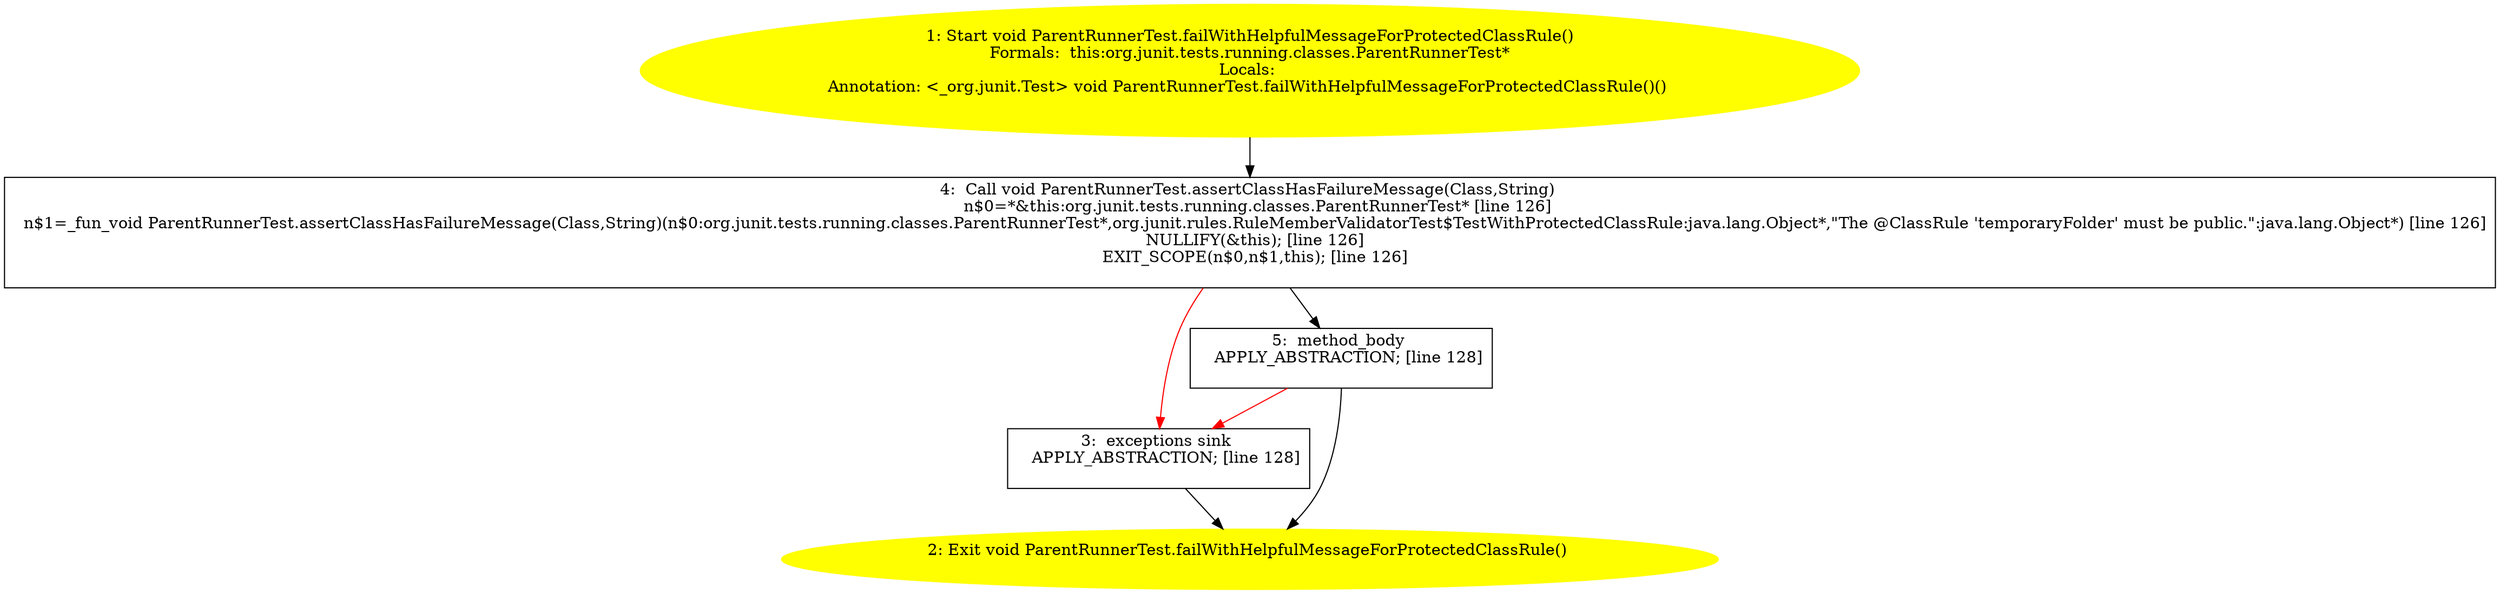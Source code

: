/* @generated */
digraph cfg {
"org.junit.tests.running.classes.ParentRunnerTest.failWithHelpfulMessageForProtectedClassRule():void.588c985bddecd63ce771be42f4329a46_1" [label="1: Start void ParentRunnerTest.failWithHelpfulMessageForProtectedClassRule()\nFormals:  this:org.junit.tests.running.classes.ParentRunnerTest*\nLocals: \nAnnotation: <_org.junit.Test> void ParentRunnerTest.failWithHelpfulMessageForProtectedClassRule()() \n  " color=yellow style=filled]
	

	 "org.junit.tests.running.classes.ParentRunnerTest.failWithHelpfulMessageForProtectedClassRule():void.588c985bddecd63ce771be42f4329a46_1" -> "org.junit.tests.running.classes.ParentRunnerTest.failWithHelpfulMessageForProtectedClassRule():void.588c985bddecd63ce771be42f4329a46_4" ;
"org.junit.tests.running.classes.ParentRunnerTest.failWithHelpfulMessageForProtectedClassRule():void.588c985bddecd63ce771be42f4329a46_2" [label="2: Exit void ParentRunnerTest.failWithHelpfulMessageForProtectedClassRule() \n  " color=yellow style=filled]
	

"org.junit.tests.running.classes.ParentRunnerTest.failWithHelpfulMessageForProtectedClassRule():void.588c985bddecd63ce771be42f4329a46_3" [label="3:  exceptions sink \n   APPLY_ABSTRACTION; [line 128]\n " shape="box"]
	

	 "org.junit.tests.running.classes.ParentRunnerTest.failWithHelpfulMessageForProtectedClassRule():void.588c985bddecd63ce771be42f4329a46_3" -> "org.junit.tests.running.classes.ParentRunnerTest.failWithHelpfulMessageForProtectedClassRule():void.588c985bddecd63ce771be42f4329a46_2" ;
"org.junit.tests.running.classes.ParentRunnerTest.failWithHelpfulMessageForProtectedClassRule():void.588c985bddecd63ce771be42f4329a46_4" [label="4:  Call void ParentRunnerTest.assertClassHasFailureMessage(Class,String) \n   n$0=*&this:org.junit.tests.running.classes.ParentRunnerTest* [line 126]\n  n$1=_fun_void ParentRunnerTest.assertClassHasFailureMessage(Class,String)(n$0:org.junit.tests.running.classes.ParentRunnerTest*,org.junit.rules.RuleMemberValidatorTest$TestWithProtectedClassRule:java.lang.Object*,\"The @ClassRule 'temporaryFolder' must be public.\":java.lang.Object*) [line 126]\n  NULLIFY(&this); [line 126]\n  EXIT_SCOPE(n$0,n$1,this); [line 126]\n " shape="box"]
	

	 "org.junit.tests.running.classes.ParentRunnerTest.failWithHelpfulMessageForProtectedClassRule():void.588c985bddecd63ce771be42f4329a46_4" -> "org.junit.tests.running.classes.ParentRunnerTest.failWithHelpfulMessageForProtectedClassRule():void.588c985bddecd63ce771be42f4329a46_5" ;
	 "org.junit.tests.running.classes.ParentRunnerTest.failWithHelpfulMessageForProtectedClassRule():void.588c985bddecd63ce771be42f4329a46_4" -> "org.junit.tests.running.classes.ParentRunnerTest.failWithHelpfulMessageForProtectedClassRule():void.588c985bddecd63ce771be42f4329a46_3" [color="red" ];
"org.junit.tests.running.classes.ParentRunnerTest.failWithHelpfulMessageForProtectedClassRule():void.588c985bddecd63ce771be42f4329a46_5" [label="5:  method_body \n   APPLY_ABSTRACTION; [line 128]\n " shape="box"]
	

	 "org.junit.tests.running.classes.ParentRunnerTest.failWithHelpfulMessageForProtectedClassRule():void.588c985bddecd63ce771be42f4329a46_5" -> "org.junit.tests.running.classes.ParentRunnerTest.failWithHelpfulMessageForProtectedClassRule():void.588c985bddecd63ce771be42f4329a46_2" ;
	 "org.junit.tests.running.classes.ParentRunnerTest.failWithHelpfulMessageForProtectedClassRule():void.588c985bddecd63ce771be42f4329a46_5" -> "org.junit.tests.running.classes.ParentRunnerTest.failWithHelpfulMessageForProtectedClassRule():void.588c985bddecd63ce771be42f4329a46_3" [color="red" ];
}
